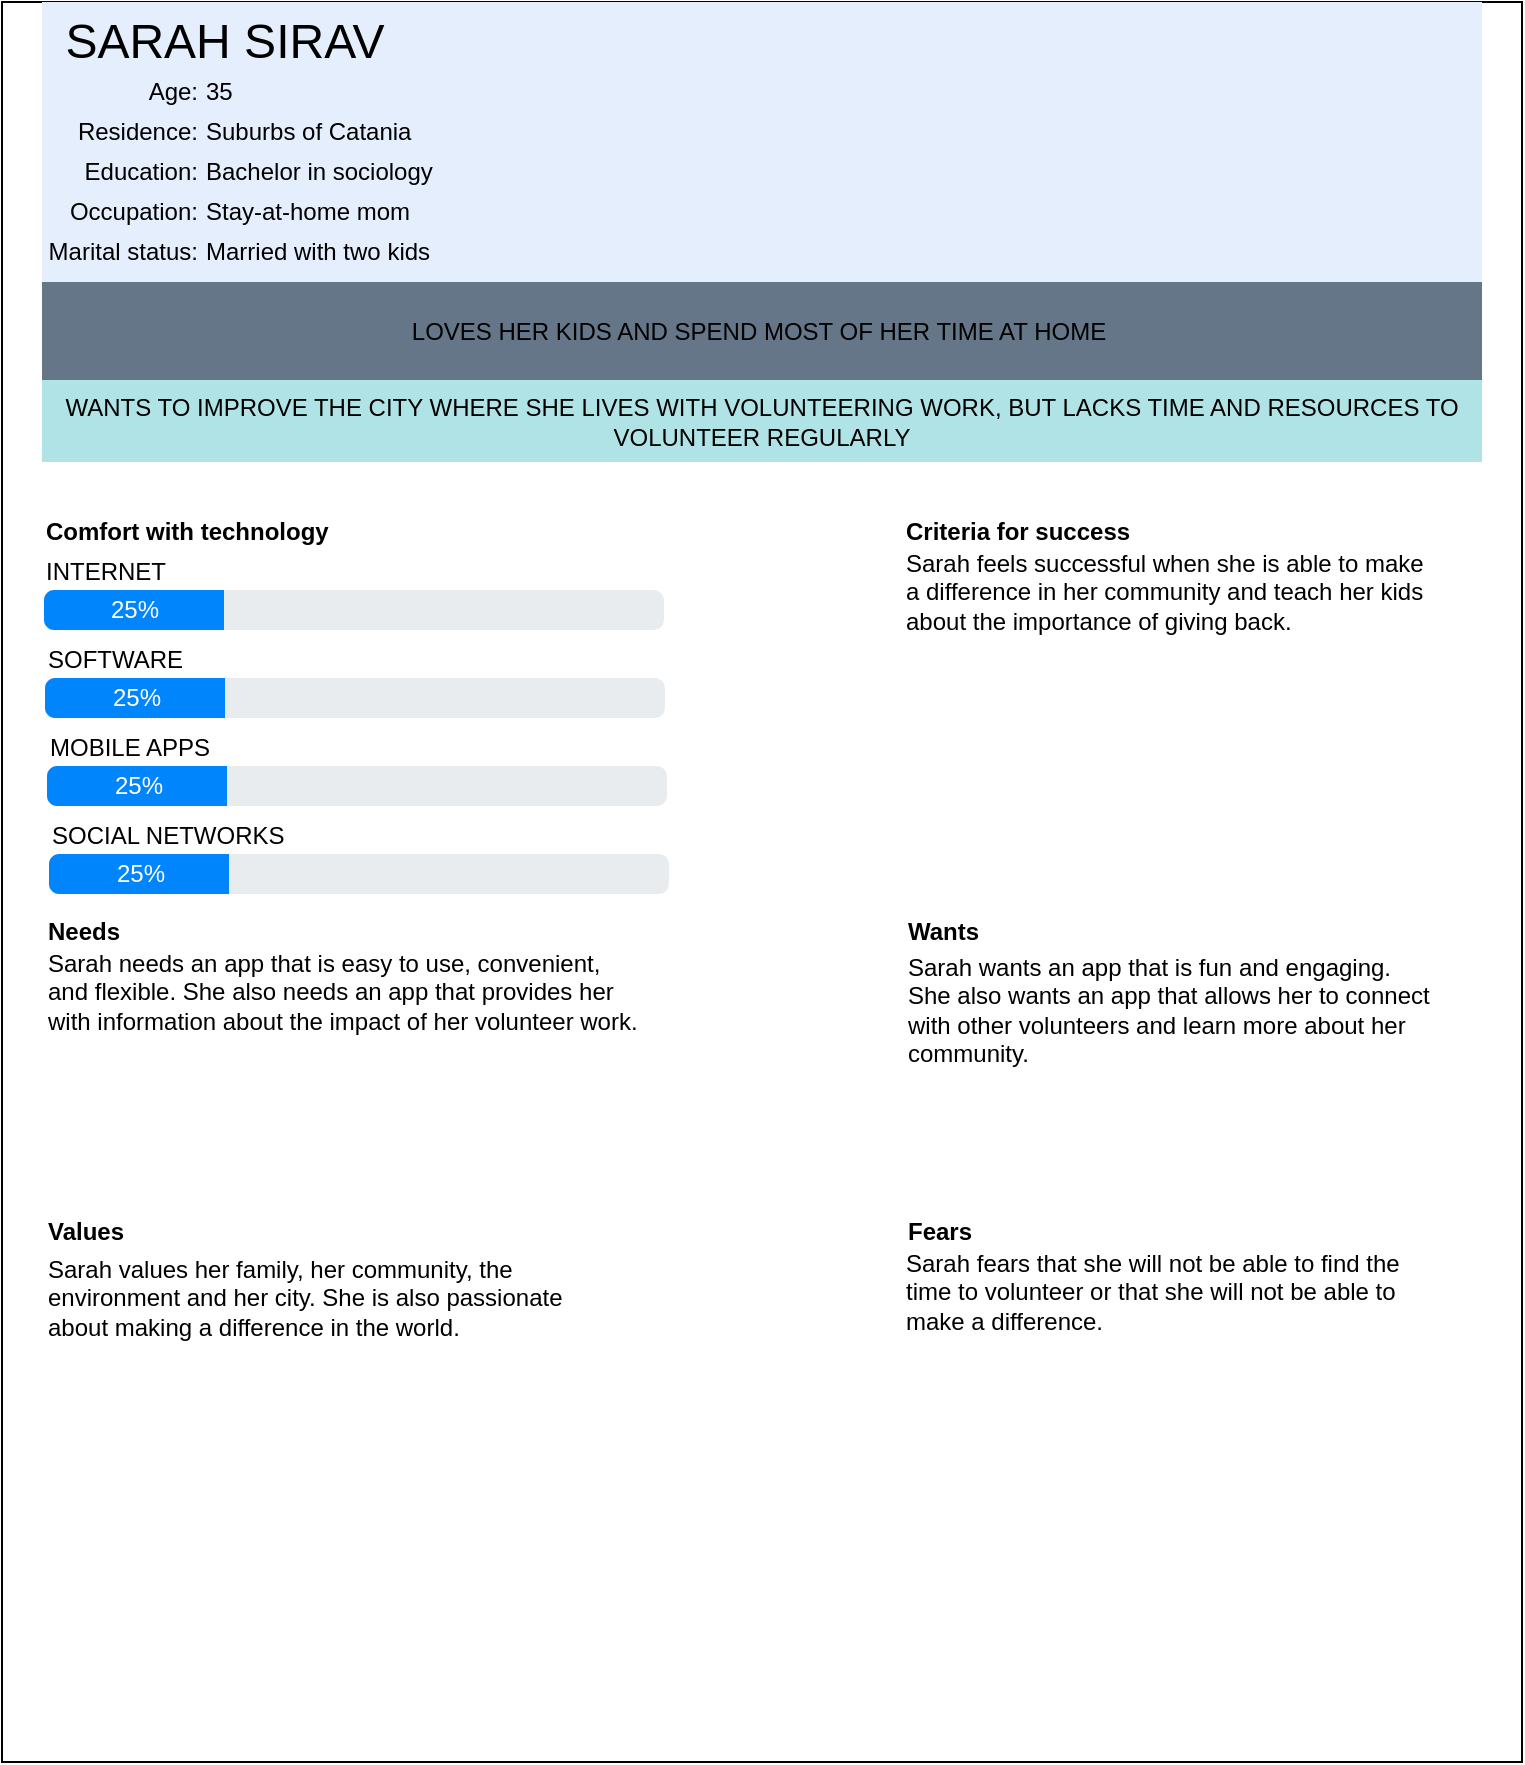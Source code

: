 <mxfile version="21.2.1" type="github">
  <diagram name="Pagina-1" id="pmZUNeCn2QfLpuEW-w0X">
    <mxGraphModel dx="1110" dy="690" grid="1" gridSize="10" guides="1" tooltips="1" connect="1" arrows="1" fold="1" page="1" pageScale="1" pageWidth="827" pageHeight="1169" math="0" shadow="0">
      <root>
        <mxCell id="0" />
        <mxCell id="1" parent="0" />
        <mxCell id="BdhePRhXEv9RCVUlLokD-1" value="" style="rounded=0;whiteSpace=wrap;html=1;" parent="1" vertex="1">
          <mxGeometry x="200" y="80" width="760" height="880" as="geometry" />
        </mxCell>
        <mxCell id="BdhePRhXEv9RCVUlLokD-2" value="" style="rounded=0;whiteSpace=wrap;html=1;fillColor=#E5EEFC;strokeColor=none;" parent="1" vertex="1">
          <mxGeometry x="220" y="80" width="720" height="140" as="geometry" />
        </mxCell>
        <mxCell id="BdhePRhXEv9RCVUlLokD-3" value="&lt;font style=&quot;font-size: 24px;&quot;&gt;SARAH SIRAV&lt;/font&gt;" style="text;html=1;align=center;verticalAlign=middle;resizable=0;points=[];autosize=1;strokeColor=none;fillColor=none;" parent="1" vertex="1">
          <mxGeometry x="221" y="80" width="180" height="40" as="geometry" />
        </mxCell>
        <mxCell id="ar-AbY8KUBSnzsoTHz6L-1" value="" style="rounded=0;whiteSpace=wrap;html=1;fillColor=#647687;strokeColor=none;fontColor=#ffffff;" vertex="1" parent="1">
          <mxGeometry x="220" y="220" width="720" height="49" as="geometry" />
        </mxCell>
        <mxCell id="ar-AbY8KUBSnzsoTHz6L-2" value="&lt;span style=&quot;color: rgb(0, 0, 0); font-family: Helvetica; font-size: 12px; font-style: normal; font-variant-ligatures: normal; font-variant-caps: normal; font-weight: 400; letter-spacing: normal; orphans: 2; text-align: center; text-indent: 0px; text-transform: none; widows: 2; word-spacing: 0px; -webkit-text-stroke-width: 0px; text-decoration-thickness: initial; text-decoration-style: initial; text-decoration-color: initial; float: none; display: inline !important;&quot;&gt;WANTS TO IMPROVE THE CITY WHERE SHE LIVES WITH VOLUNTEERING WORK, BUT LACKS TIME AND RESOURCES TO VOLUNTEER REGULARLY&lt;/span&gt;" style="rounded=0;whiteSpace=wrap;html=1;fillColor=#b0e3e6;strokeColor=none;" vertex="1" parent="1">
          <mxGeometry x="220" y="269" width="720" height="41" as="geometry" />
        </mxCell>
        <mxCell id="ar-AbY8KUBSnzsoTHz6L-3" value="Age:" style="text;html=1;strokeColor=none;fillColor=none;align=right;verticalAlign=middle;whiteSpace=wrap;rounded=0;" vertex="1" parent="1">
          <mxGeometry x="220" y="110" width="80" height="30" as="geometry" />
        </mxCell>
        <mxCell id="ar-AbY8KUBSnzsoTHz6L-4" value="Residence:" style="text;html=1;strokeColor=none;fillColor=none;align=right;verticalAlign=middle;whiteSpace=wrap;rounded=0;" vertex="1" parent="1">
          <mxGeometry x="221" y="130" width="79" height="30" as="geometry" />
        </mxCell>
        <mxCell id="ar-AbY8KUBSnzsoTHz6L-5" value="Education:" style="text;html=1;strokeColor=none;fillColor=none;align=right;verticalAlign=middle;whiteSpace=wrap;rounded=0;" vertex="1" parent="1">
          <mxGeometry x="221" y="150" width="79" height="30" as="geometry" />
        </mxCell>
        <mxCell id="ar-AbY8KUBSnzsoTHz6L-6" value="Occupation:" style="text;html=1;strokeColor=none;fillColor=none;align=right;verticalAlign=middle;whiteSpace=wrap;rounded=0;" vertex="1" parent="1">
          <mxGeometry x="221" y="170" width="79" height="30" as="geometry" />
        </mxCell>
        <mxCell id="ar-AbY8KUBSnzsoTHz6L-7" value="Marital status:" style="text;html=1;strokeColor=none;fillColor=none;align=right;verticalAlign=middle;whiteSpace=wrap;rounded=0;" vertex="1" parent="1">
          <mxGeometry x="221" y="190" width="79" height="30" as="geometry" />
        </mxCell>
        <mxCell id="ar-AbY8KUBSnzsoTHz6L-8" value="Comfort with technology" style="text;html=1;strokeColor=none;fillColor=none;align=left;verticalAlign=middle;whiteSpace=wrap;rounded=0;fontStyle=1" vertex="1" parent="1">
          <mxGeometry x="220" y="330" width="290" height="30" as="geometry" />
        </mxCell>
        <mxCell id="ar-AbY8KUBSnzsoTHz6L-9" value="Criteria for success" style="text;html=1;strokeColor=none;fillColor=none;align=left;verticalAlign=middle;whiteSpace=wrap;rounded=0;fontStyle=1" vertex="1" parent="1">
          <mxGeometry x="650" y="330" width="290" height="30" as="geometry" />
        </mxCell>
        <mxCell id="ar-AbY8KUBSnzsoTHz6L-10" value="INTERNET" style="text;html=1;strokeColor=none;fillColor=none;align=left;verticalAlign=middle;whiteSpace=wrap;rounded=0;" vertex="1" parent="1">
          <mxGeometry x="220" y="350" width="60" height="30" as="geometry" />
        </mxCell>
        <mxCell id="ar-AbY8KUBSnzsoTHz6L-11" value="" style="html=1;shadow=0;dashed=0;shape=mxgraph.bootstrap.rrect;rSize=5;fillColor=#E9ECEF;strokeColor=none;" vertex="1" parent="1">
          <mxGeometry x="221" y="374" width="310" height="20" as="geometry" />
        </mxCell>
        <mxCell id="ar-AbY8KUBSnzsoTHz6L-12" value="25%" style="html=1;shadow=0;dashed=0;shape=mxgraph.bootstrap.leftButton;rSize=5;fillColor=#0085FC;strokeColor=none;fontColor=#ffffff;resizeHeight=1;" vertex="1" parent="ar-AbY8KUBSnzsoTHz6L-11">
          <mxGeometry width="90" height="20" relative="1" as="geometry" />
        </mxCell>
        <mxCell id="ar-AbY8KUBSnzsoTHz6L-13" value="" style="html=1;shadow=0;dashed=0;shape=mxgraph.bootstrap.rrect;rSize=5;fillColor=#E9ECEF;strokeColor=none;" vertex="1" parent="1">
          <mxGeometry x="221.5" y="418" width="310" height="20" as="geometry" />
        </mxCell>
        <mxCell id="ar-AbY8KUBSnzsoTHz6L-14" value="25%" style="html=1;shadow=0;dashed=0;shape=mxgraph.bootstrap.leftButton;rSize=5;fillColor=#0085FC;strokeColor=none;fontColor=#ffffff;resizeHeight=1;" vertex="1" parent="ar-AbY8KUBSnzsoTHz6L-13">
          <mxGeometry width="90" height="20" relative="1" as="geometry" />
        </mxCell>
        <mxCell id="ar-AbY8KUBSnzsoTHz6L-15" value="SOFTWARE" style="text;html=1;strokeColor=none;fillColor=none;align=left;verticalAlign=middle;whiteSpace=wrap;rounded=0;" vertex="1" parent="1">
          <mxGeometry x="220.5" y="394" width="60" height="30" as="geometry" />
        </mxCell>
        <mxCell id="ar-AbY8KUBSnzsoTHz6L-16" value="" style="html=1;shadow=0;dashed=0;shape=mxgraph.bootstrap.rrect;rSize=5;fillColor=#E9ECEF;strokeColor=none;" vertex="1" parent="1">
          <mxGeometry x="222.5" y="462" width="310" height="20" as="geometry" />
        </mxCell>
        <mxCell id="ar-AbY8KUBSnzsoTHz6L-17" value="25%" style="html=1;shadow=0;dashed=0;shape=mxgraph.bootstrap.leftButton;rSize=5;fillColor=#0085FC;strokeColor=none;fontColor=#ffffff;resizeHeight=1;" vertex="1" parent="ar-AbY8KUBSnzsoTHz6L-16">
          <mxGeometry width="90" height="20" relative="1" as="geometry" />
        </mxCell>
        <mxCell id="ar-AbY8KUBSnzsoTHz6L-18" value="MOBILE APPS" style="text;html=1;strokeColor=none;fillColor=none;align=left;verticalAlign=middle;whiteSpace=wrap;rounded=0;" vertex="1" parent="1">
          <mxGeometry x="221.5" y="438" width="98.5" height="30" as="geometry" />
        </mxCell>
        <mxCell id="ar-AbY8KUBSnzsoTHz6L-19" value="" style="html=1;shadow=0;dashed=0;shape=mxgraph.bootstrap.rrect;rSize=5;fillColor=#E9ECEF;strokeColor=none;" vertex="1" parent="1">
          <mxGeometry x="223.5" y="506" width="310" height="20" as="geometry" />
        </mxCell>
        <mxCell id="ar-AbY8KUBSnzsoTHz6L-20" value="25%" style="html=1;shadow=0;dashed=0;shape=mxgraph.bootstrap.leftButton;rSize=5;fillColor=#0085FC;strokeColor=none;fontColor=#ffffff;resizeHeight=1;" vertex="1" parent="ar-AbY8KUBSnzsoTHz6L-19">
          <mxGeometry width="90" height="20" relative="1" as="geometry" />
        </mxCell>
        <mxCell id="ar-AbY8KUBSnzsoTHz6L-21" value="SOCIAL NETWORKS" style="text;html=1;strokeColor=none;fillColor=none;align=left;verticalAlign=middle;whiteSpace=wrap;rounded=0;" vertex="1" parent="1">
          <mxGeometry x="222.5" y="482" width="127.5" height="30" as="geometry" />
        </mxCell>
        <mxCell id="ar-AbY8KUBSnzsoTHz6L-22" value="Needs" style="text;html=1;strokeColor=none;fillColor=none;align=left;verticalAlign=middle;whiteSpace=wrap;rounded=0;fontStyle=1" vertex="1" parent="1">
          <mxGeometry x="221" y="530" width="290" height="30" as="geometry" />
        </mxCell>
        <mxCell id="ar-AbY8KUBSnzsoTHz6L-23" value="Wants" style="text;html=1;strokeColor=none;fillColor=none;align=left;verticalAlign=middle;whiteSpace=wrap;rounded=0;fontStyle=1" vertex="1" parent="1">
          <mxGeometry x="651" y="530" width="290" height="30" as="geometry" />
        </mxCell>
        <mxCell id="ar-AbY8KUBSnzsoTHz6L-24" value="Values" style="text;html=1;strokeColor=none;fillColor=none;align=left;verticalAlign=middle;whiteSpace=wrap;rounded=0;fontStyle=1" vertex="1" parent="1">
          <mxGeometry x="220.5" y="680" width="290" height="30" as="geometry" />
        </mxCell>
        <mxCell id="ar-AbY8KUBSnzsoTHz6L-25" value="Fears" style="text;html=1;strokeColor=none;fillColor=none;align=left;verticalAlign=middle;whiteSpace=wrap;rounded=0;fontStyle=1" vertex="1" parent="1">
          <mxGeometry x="650.5" y="680" width="290" height="30" as="geometry" />
        </mxCell>
        <mxCell id="ar-AbY8KUBSnzsoTHz6L-26" value="Sarah needs an app that is easy to use, convenient, &lt;br&gt;and flexible. She also needs an app that provides her &lt;br&gt;with information about the impact of her volunteer work." style="text;html=1;align=left;verticalAlign=middle;resizable=0;points=[];autosize=1;strokeColor=none;fillColor=none;" vertex="1" parent="1">
          <mxGeometry x="220.5" y="545" width="320" height="60" as="geometry" />
        </mxCell>
        <mxCell id="ar-AbY8KUBSnzsoTHz6L-27" value="Sarah wants an app that is fun and engaging. &lt;br&gt;She also wants an app that allows her to connect &lt;br&gt;with other volunteers and learn more about her &lt;br&gt;community." style="text;html=1;align=left;verticalAlign=middle;resizable=0;points=[];autosize=1;strokeColor=none;fillColor=none;" vertex="1" parent="1">
          <mxGeometry x="651" y="549" width="280" height="70" as="geometry" />
        </mxCell>
        <mxCell id="ar-AbY8KUBSnzsoTHz6L-28" value="Sarah feels successful when she is able to make &lt;br&gt;a difference in her community and teach her kids &lt;br&gt;about the importance of giving back." style="text;html=1;align=left;verticalAlign=middle;resizable=0;points=[];autosize=1;strokeColor=none;fillColor=none;" vertex="1" parent="1">
          <mxGeometry x="650" y="345" width="280" height="60" as="geometry" />
        </mxCell>
        <mxCell id="ar-AbY8KUBSnzsoTHz6L-29" value="Sarah fears that she will not be able to find the &lt;br&gt;time to volunteer or that she will not be able to &lt;br&gt;make a difference." style="text;html=1;align=left;verticalAlign=middle;resizable=0;points=[];autosize=1;strokeColor=none;fillColor=none;" vertex="1" parent="1">
          <mxGeometry x="650" y="695" width="270" height="60" as="geometry" />
        </mxCell>
        <mxCell id="ar-AbY8KUBSnzsoTHz6L-30" value="Sarah values her family, her community, the &lt;br&gt;environment and her city. She is also passionate &lt;br&gt;about making a difference in the world." style="text;html=1;align=left;verticalAlign=middle;resizable=0;points=[];autosize=1;strokeColor=none;fillColor=none;" vertex="1" parent="1">
          <mxGeometry x="221" y="698" width="280" height="60" as="geometry" />
        </mxCell>
        <mxCell id="ar-AbY8KUBSnzsoTHz6L-31" value="35" style="text;html=1;align=left;verticalAlign=middle;resizable=0;points=[];autosize=1;strokeColor=none;fillColor=none;" vertex="1" parent="1">
          <mxGeometry x="300" y="110" width="40" height="30" as="geometry" />
        </mxCell>
        <mxCell id="ar-AbY8KUBSnzsoTHz6L-32" value="Suburbs of Catania" style="text;html=1;align=left;verticalAlign=middle;resizable=0;points=[];autosize=1;strokeColor=none;fillColor=none;" vertex="1" parent="1">
          <mxGeometry x="300" y="130" width="130" height="30" as="geometry" />
        </mxCell>
        <mxCell id="ar-AbY8KUBSnzsoTHz6L-33" value="Bachelor in sociology" style="text;html=1;align=left;verticalAlign=middle;resizable=0;points=[];autosize=1;strokeColor=none;fillColor=none;" vertex="1" parent="1">
          <mxGeometry x="300" y="150" width="140" height="30" as="geometry" />
        </mxCell>
        <mxCell id="ar-AbY8KUBSnzsoTHz6L-34" value="Stay-at-home mom" style="text;html=1;align=left;verticalAlign=middle;resizable=0;points=[];autosize=1;strokeColor=none;fillColor=none;" vertex="1" parent="1">
          <mxGeometry x="300" y="170" width="130" height="30" as="geometry" />
        </mxCell>
        <mxCell id="ar-AbY8KUBSnzsoTHz6L-35" value="Married with two kids" style="text;html=1;align=left;verticalAlign=middle;resizable=0;points=[];autosize=1;strokeColor=none;fillColor=none;" vertex="1" parent="1">
          <mxGeometry x="300" y="190" width="140" height="30" as="geometry" />
        </mxCell>
        <mxCell id="ar-AbY8KUBSnzsoTHz6L-36" value="&lt;font style=&quot;font-size: 12px;&quot;&gt;LOVES HER KIDS AND SPEND MOST OF HER TIME AT HOME&lt;/font&gt;" style="text;html=1;align=center;verticalAlign=middle;resizable=0;points=[];autosize=1;strokeColor=none;fillColor=none;" vertex="1" parent="1">
          <mxGeometry x="393" y="229.5" width="370" height="30" as="geometry" />
        </mxCell>
      </root>
    </mxGraphModel>
  </diagram>
</mxfile>
